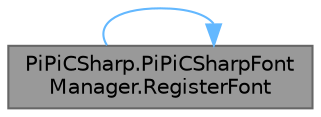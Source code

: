 digraph "PiPiCSharp.PiPiCSharpFontManager.RegisterFont"
{
 // LATEX_PDF_SIZE
  bgcolor="transparent";
  edge [fontname=Helvetica,fontsize=10,labelfontname=Helvetica,labelfontsize=10];
  node [fontname=Helvetica,fontsize=10,shape=box,height=0.2,width=0.4];
  rankdir="LR";
  Node1 [id="Node000001",label="PiPiCSharp.PiPiCSharpFont\lManager.RegisterFont",height=0.2,width=0.4,color="gray40", fillcolor="grey60", style="filled", fontcolor="black",tooltip="Register font."];
  Node1 -> Node1 [id="edge1_Node000001_Node000001",color="steelblue1",style="solid",tooltip=" "];
}
